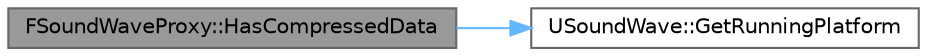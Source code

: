 digraph "FSoundWaveProxy::HasCompressedData"
{
 // INTERACTIVE_SVG=YES
 // LATEX_PDF_SIZE
  bgcolor="transparent";
  edge [fontname=Helvetica,fontsize=10,labelfontname=Helvetica,labelfontsize=10];
  node [fontname=Helvetica,fontsize=10,shape=box,height=0.2,width=0.4];
  rankdir="LR";
  Node1 [id="Node000001",label="FSoundWaveProxy::HasCompressedData",height=0.2,width=0.4,color="gray40", fillcolor="grey60", style="filled", fontcolor="black",tooltip=" "];
  Node1 -> Node2 [id="edge1_Node000001_Node000002",color="steelblue1",style="solid",tooltip=" "];
  Node2 [id="Node000002",label="USoundWave::GetRunningPlatform",height=0.2,width=0.4,color="grey40", fillcolor="white", style="filled",URL="$d9/db4/classUSoundWave.html#ab4285bd9033c6b1b0103d36d12fcc279",tooltip="helper function for getting the cached name of the current platform."];
}
